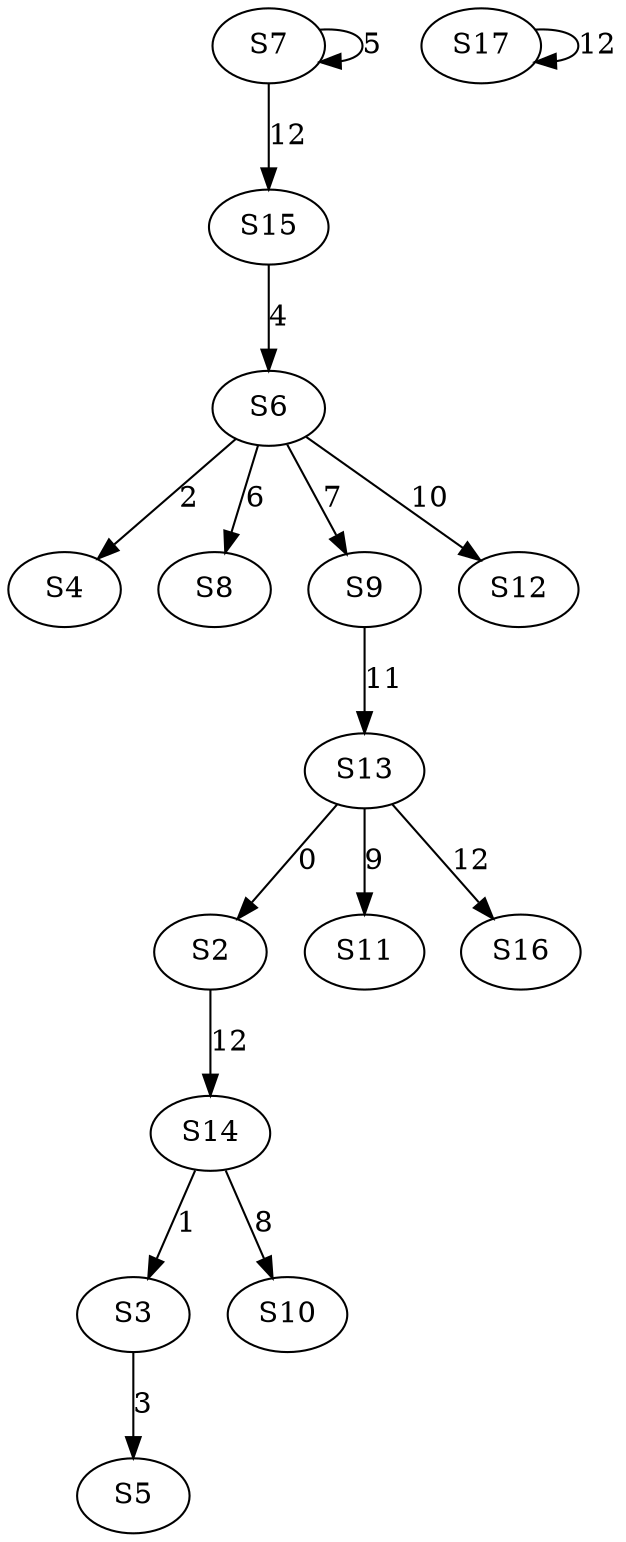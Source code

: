 strict digraph {
	S13 -> S2 [ label = 0 ];
	S14 -> S3 [ label = 1 ];
	S6 -> S4 [ label = 2 ];
	S3 -> S5 [ label = 3 ];
	S15 -> S6 [ label = 4 ];
	S7 -> S7 [ label = 5 ];
	S6 -> S8 [ label = 6 ];
	S6 -> S9 [ label = 7 ];
	S14 -> S10 [ label = 8 ];
	S13 -> S11 [ label = 9 ];
	S6 -> S12 [ label = 10 ];
	S9 -> S13 [ label = 11 ];
	S2 -> S14 [ label = 12 ];
	S7 -> S15 [ label = 12 ];
	S13 -> S16 [ label = 12 ];
	S17 -> S17 [ label = 12 ];
}